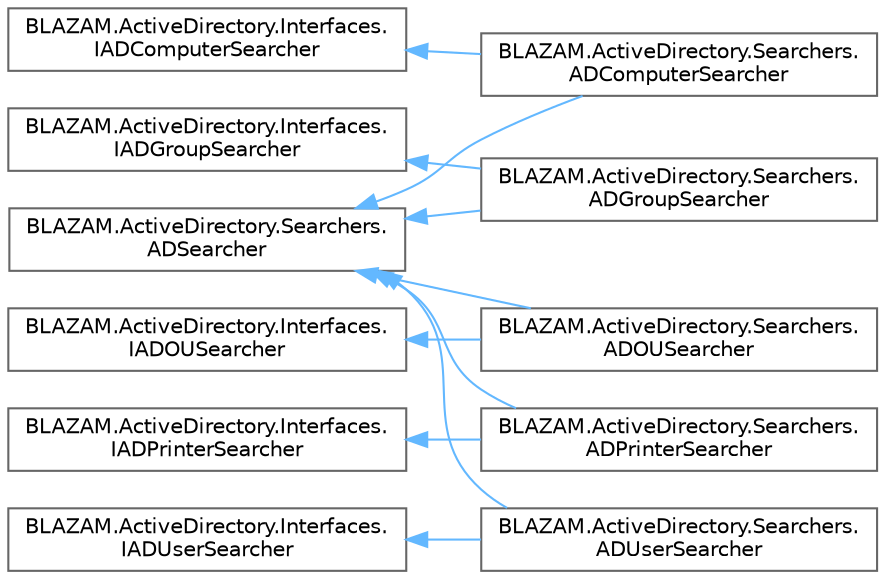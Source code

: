 digraph "Graphical Class Hierarchy"
{
 // LATEX_PDF_SIZE
  bgcolor="transparent";
  edge [fontname=Helvetica,fontsize=10,labelfontname=Helvetica,labelfontsize=10];
  node [fontname=Helvetica,fontsize=10,shape=box,height=0.2,width=0.4];
  rankdir="LR";
  Node0 [id="Node000000",label="BLAZAM.ActiveDirectory.Searchers.\lADSearcher",height=0.2,width=0.4,color="grey40", fillcolor="white", style="filled",URL="$class_b_l_a_z_a_m_1_1_active_directory_1_1_searchers_1_1_a_d_searcher.html",tooltip=" "];
  Node0 -> Node1 [id="edge12_Node000000_Node000001",dir="back",color="steelblue1",style="solid",tooltip=" "];
  Node1 [id="Node000001",label="BLAZAM.ActiveDirectory.Searchers.\lADComputerSearcher",height=0.2,width=0.4,color="grey40", fillcolor="white", style="filled",URL="$class_b_l_a_z_a_m_1_1_active_directory_1_1_searchers_1_1_a_d_computer_searcher.html",tooltip=" "];
  Node0 -> Node3 [id="edge13_Node000000_Node000003",dir="back",color="steelblue1",style="solid",tooltip=" "];
  Node3 [id="Node000003",label="BLAZAM.ActiveDirectory.Searchers.\lADGroupSearcher",height=0.2,width=0.4,color="grey40", fillcolor="white", style="filled",URL="$class_b_l_a_z_a_m_1_1_active_directory_1_1_searchers_1_1_a_d_group_searcher.html",tooltip=" "];
  Node0 -> Node5 [id="edge14_Node000000_Node000005",dir="back",color="steelblue1",style="solid",tooltip=" "];
  Node5 [id="Node000005",label="BLAZAM.ActiveDirectory.Searchers.\lADOUSearcher",height=0.2,width=0.4,color="grey40", fillcolor="white", style="filled",URL="$class_b_l_a_z_a_m_1_1_active_directory_1_1_searchers_1_1_a_d_o_u_searcher.html",tooltip=" "];
  Node0 -> Node7 [id="edge15_Node000000_Node000007",dir="back",color="steelblue1",style="solid",tooltip=" "];
  Node7 [id="Node000007",label="BLAZAM.ActiveDirectory.Searchers.\lADPrinterSearcher",height=0.2,width=0.4,color="grey40", fillcolor="white", style="filled",URL="$class_b_l_a_z_a_m_1_1_active_directory_1_1_searchers_1_1_a_d_printer_searcher.html",tooltip=" "];
  Node0 -> Node9 [id="edge16_Node000000_Node000009",dir="back",color="steelblue1",style="solid",tooltip=" "];
  Node9 [id="Node000009",label="BLAZAM.ActiveDirectory.Searchers.\lADUserSearcher",height=0.2,width=0.4,color="grey40", fillcolor="white", style="filled",URL="$class_b_l_a_z_a_m_1_1_active_directory_1_1_searchers_1_1_a_d_user_searcher.html",tooltip=" "];
  Node2 [id="Node000002",label="BLAZAM.ActiveDirectory.Interfaces.\lIADComputerSearcher",height=0.2,width=0.4,color="grey40", fillcolor="white", style="filled",URL="$interface_b_l_a_z_a_m_1_1_active_directory_1_1_interfaces_1_1_i_a_d_computer_searcher.html",tooltip="A searcher class for computer objects in an IActiveDirectoryContext"];
  Node2 -> Node1 [id="edge17_Node000002_Node000001",dir="back",color="steelblue1",style="solid",tooltip=" "];
  Node4 [id="Node000004",label="BLAZAM.ActiveDirectory.Interfaces.\lIADGroupSearcher",height=0.2,width=0.4,color="grey40", fillcolor="white", style="filled",URL="$interface_b_l_a_z_a_m_1_1_active_directory_1_1_interfaces_1_1_i_a_d_group_searcher.html",tooltip="A searcher class for group objects in an IActiveDirectoryContext"];
  Node4 -> Node3 [id="edge18_Node000004_Node000003",dir="back",color="steelblue1",style="solid",tooltip=" "];
  Node6 [id="Node000006",label="BLAZAM.ActiveDirectory.Interfaces.\lIADOUSearcher",height=0.2,width=0.4,color="grey40", fillcolor="white", style="filled",URL="$interface_b_l_a_z_a_m_1_1_active_directory_1_1_interfaces_1_1_i_a_d_o_u_searcher.html",tooltip="A searcher class for OU objects in an IActiveDirectoryContext"];
  Node6 -> Node5 [id="edge19_Node000006_Node000005",dir="back",color="steelblue1",style="solid",tooltip=" "];
  Node8 [id="Node000008",label="BLAZAM.ActiveDirectory.Interfaces.\lIADPrinterSearcher",height=0.2,width=0.4,color="grey40", fillcolor="white", style="filled",URL="$interface_b_l_a_z_a_m_1_1_active_directory_1_1_interfaces_1_1_i_a_d_printer_searcher.html",tooltip="A searcher class for printer objects in an IActiveDirectoryContext"];
  Node8 -> Node7 [id="edge20_Node000008_Node000007",dir="back",color="steelblue1",style="solid",tooltip=" "];
  Node10 [id="Node000010",label="BLAZAM.ActiveDirectory.Interfaces.\lIADUserSearcher",height=0.2,width=0.4,color="grey40", fillcolor="white", style="filled",URL="$interface_b_l_a_z_a_m_1_1_active_directory_1_1_interfaces_1_1_i_a_d_user_searcher.html",tooltip="A searcher class for user objects in an IActiveDirectoryContext"];
  Node10 -> Node9 [id="edge21_Node000010_Node000009",dir="back",color="steelblue1",style="solid",tooltip=" "];
}
